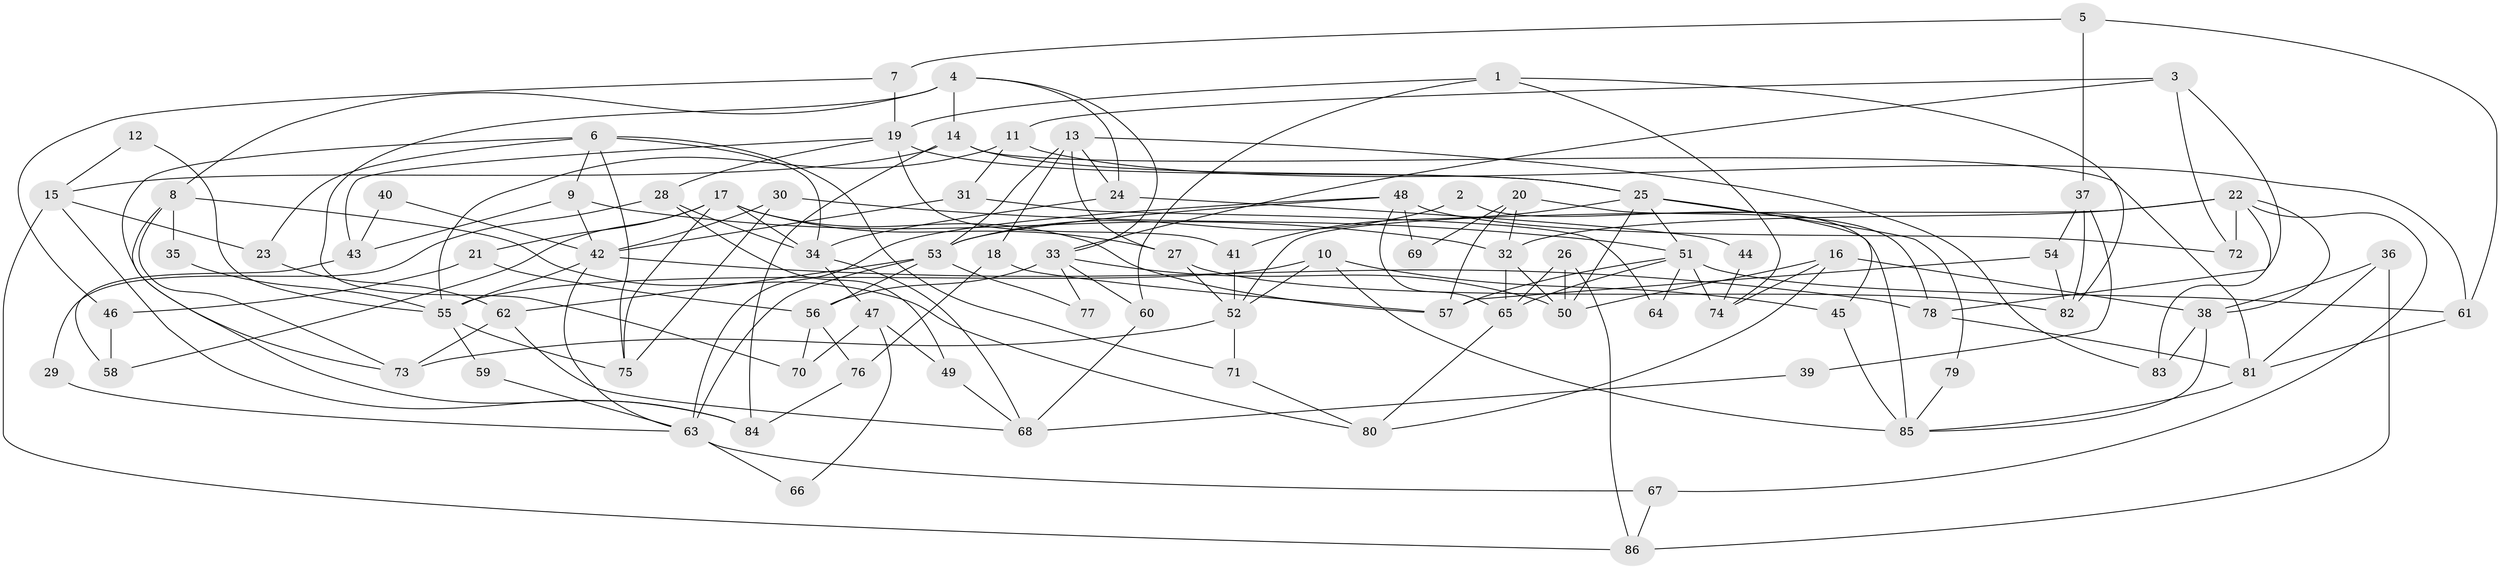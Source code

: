 // Generated by graph-tools (version 1.1) at 2025/50/03/09/25 03:50:03]
// undirected, 86 vertices, 172 edges
graph export_dot {
graph [start="1"]
  node [color=gray90,style=filled];
  1;
  2;
  3;
  4;
  5;
  6;
  7;
  8;
  9;
  10;
  11;
  12;
  13;
  14;
  15;
  16;
  17;
  18;
  19;
  20;
  21;
  22;
  23;
  24;
  25;
  26;
  27;
  28;
  29;
  30;
  31;
  32;
  33;
  34;
  35;
  36;
  37;
  38;
  39;
  40;
  41;
  42;
  43;
  44;
  45;
  46;
  47;
  48;
  49;
  50;
  51;
  52;
  53;
  54;
  55;
  56;
  57;
  58;
  59;
  60;
  61;
  62;
  63;
  64;
  65;
  66;
  67;
  68;
  69;
  70;
  71;
  72;
  73;
  74;
  75;
  76;
  77;
  78;
  79;
  80;
  81;
  82;
  83;
  84;
  85;
  86;
  1 -- 19;
  1 -- 74;
  1 -- 60;
  1 -- 82;
  2 -- 53;
  2 -- 85;
  3 -- 72;
  3 -- 78;
  3 -- 11;
  3 -- 33;
  4 -- 14;
  4 -- 33;
  4 -- 8;
  4 -- 24;
  4 -- 70;
  5 -- 61;
  5 -- 7;
  5 -- 37;
  6 -- 71;
  6 -- 9;
  6 -- 23;
  6 -- 34;
  6 -- 73;
  6 -- 75;
  7 -- 46;
  7 -- 19;
  8 -- 73;
  8 -- 35;
  8 -- 80;
  8 -- 84;
  9 -- 42;
  9 -- 32;
  9 -- 43;
  10 -- 55;
  10 -- 85;
  10 -- 45;
  10 -- 52;
  11 -- 61;
  11 -- 31;
  11 -- 55;
  12 -- 15;
  12 -- 55;
  13 -- 53;
  13 -- 18;
  13 -- 24;
  13 -- 27;
  13 -- 83;
  14 -- 25;
  14 -- 15;
  14 -- 81;
  14 -- 84;
  15 -- 84;
  15 -- 23;
  15 -- 86;
  16 -- 38;
  16 -- 80;
  16 -- 50;
  16 -- 74;
  17 -- 34;
  17 -- 27;
  17 -- 21;
  17 -- 57;
  17 -- 58;
  17 -- 75;
  18 -- 57;
  18 -- 76;
  19 -- 25;
  19 -- 28;
  19 -- 41;
  19 -- 43;
  20 -- 32;
  20 -- 57;
  20 -- 69;
  20 -- 78;
  21 -- 56;
  21 -- 46;
  22 -- 32;
  22 -- 52;
  22 -- 38;
  22 -- 67;
  22 -- 72;
  22 -- 83;
  23 -- 62;
  24 -- 34;
  24 -- 44;
  25 -- 45;
  25 -- 41;
  25 -- 50;
  25 -- 51;
  25 -- 79;
  26 -- 50;
  26 -- 65;
  26 -- 86;
  27 -- 82;
  27 -- 52;
  28 -- 49;
  28 -- 34;
  28 -- 29;
  29 -- 63;
  30 -- 75;
  30 -- 42;
  30 -- 51;
  31 -- 42;
  31 -- 64;
  32 -- 50;
  32 -- 65;
  33 -- 50;
  33 -- 56;
  33 -- 60;
  33 -- 77;
  34 -- 47;
  34 -- 68;
  35 -- 55;
  36 -- 38;
  36 -- 86;
  36 -- 81;
  37 -- 54;
  37 -- 39;
  37 -- 82;
  38 -- 83;
  38 -- 85;
  39 -- 68;
  40 -- 43;
  40 -- 42;
  41 -- 52;
  42 -- 78;
  42 -- 55;
  42 -- 63;
  43 -- 58;
  44 -- 74;
  45 -- 85;
  46 -- 58;
  47 -- 70;
  47 -- 49;
  47 -- 66;
  48 -- 63;
  48 -- 53;
  48 -- 65;
  48 -- 69;
  48 -- 72;
  49 -- 68;
  51 -- 57;
  51 -- 61;
  51 -- 64;
  51 -- 65;
  51 -- 74;
  52 -- 71;
  52 -- 73;
  53 -- 62;
  53 -- 63;
  53 -- 56;
  53 -- 77;
  54 -- 57;
  54 -- 82;
  55 -- 75;
  55 -- 59;
  56 -- 70;
  56 -- 76;
  59 -- 63;
  60 -- 68;
  61 -- 81;
  62 -- 68;
  62 -- 73;
  63 -- 67;
  63 -- 66;
  65 -- 80;
  67 -- 86;
  71 -- 80;
  76 -- 84;
  78 -- 81;
  79 -- 85;
  81 -- 85;
}
